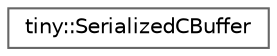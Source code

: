digraph "Graphical Class Hierarchy"
{
 // LATEX_PDF_SIZE
  bgcolor="transparent";
  edge [fontname=Helvetica,fontsize=10,labelfontname=Helvetica,labelfontsize=10];
  node [fontname=Helvetica,fontsize=10,shape=box,height=0.2,width=0.4];
  rankdir="LR";
  Node0 [id="Node000000",label="tiny::SerializedCBuffer",height=0.2,width=0.4,color="grey40", fillcolor="white", style="filled",URL="$structtiny_1_1_serialized_c_buffer.html",tooltip=" "];
}
